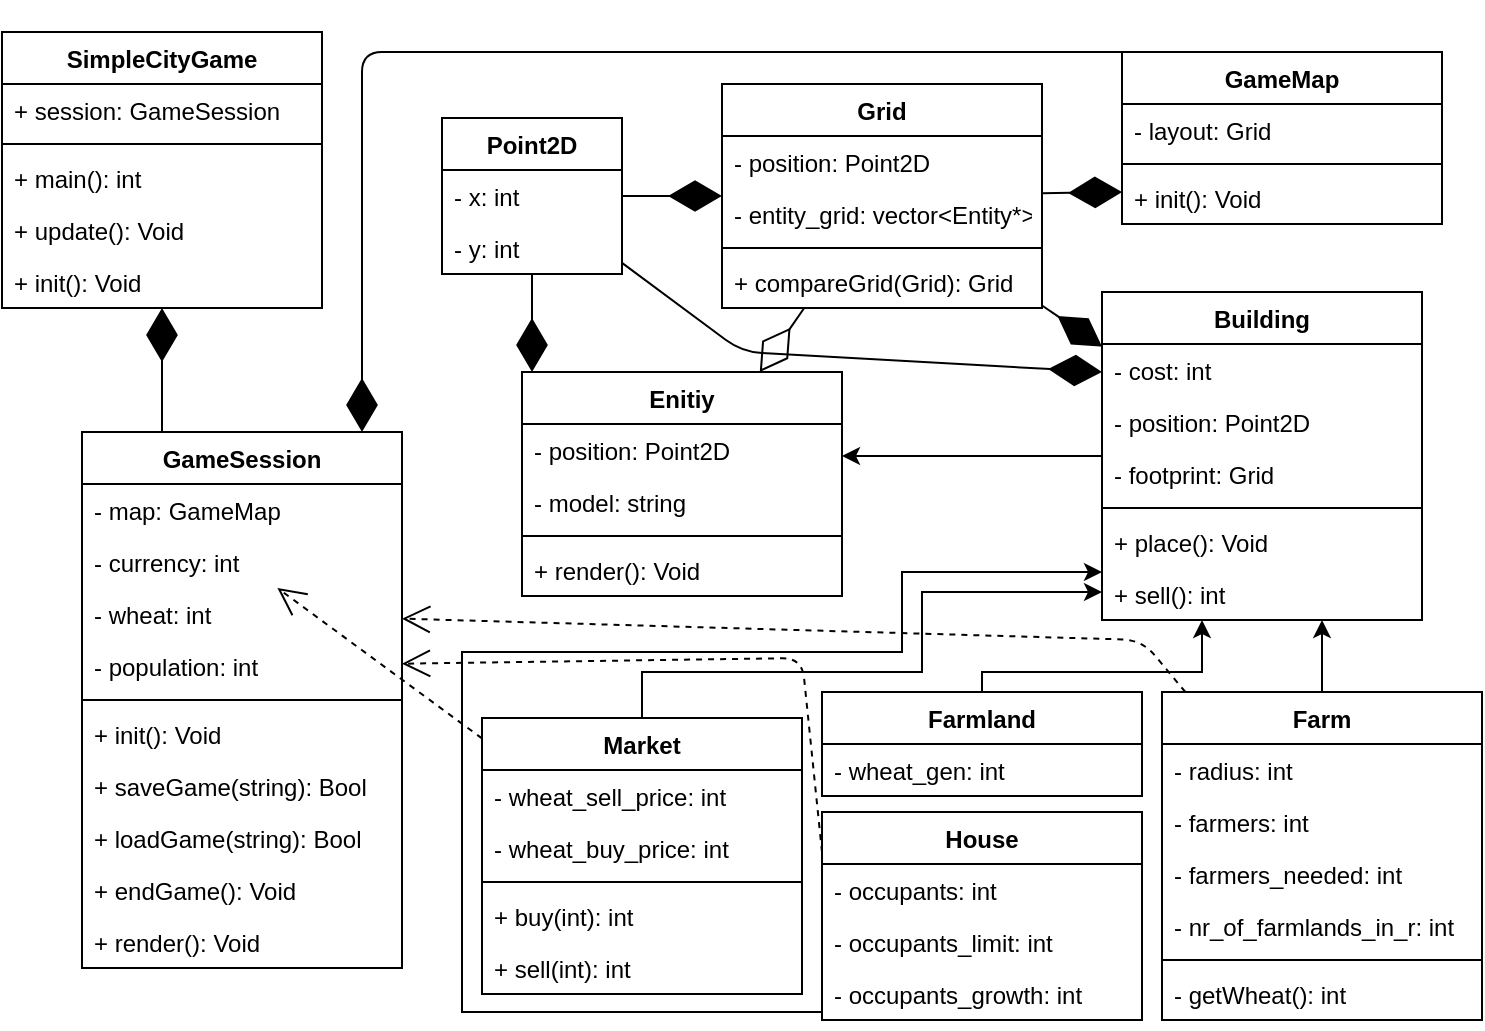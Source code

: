 <mxfile version="12.4.7" type="github"><diagram id="c_HAHPhqrUvskd76Tuz-" name="Page-1"><mxGraphModel dx="1422" dy="794" grid="1" gridSize="10" guides="1" tooltips="1" connect="1" arrows="1" fold="1" page="1" pageScale="1" pageWidth="827" pageHeight="1169" math="0" shadow="0"><root><mxCell id="0"/><mxCell id="1" parent="0"/><mxCell id="wK8G_NuXln1CJGIb8YlL-1" value="SimpleCityGame" style="swimlane;fontStyle=1;align=center;verticalAlign=top;childLayout=stackLayout;horizontal=1;startSize=26;horizontalStack=0;resizeParent=1;resizeParentMax=0;resizeLast=0;collapsible=1;marginBottom=0;" vertex="1" parent="1"><mxGeometry x="70" y="20" width="160" height="138" as="geometry"/></mxCell><mxCell id="wK8G_NuXln1CJGIb8YlL-2" value="+ session: GameSession" style="text;strokeColor=none;fillColor=none;align=left;verticalAlign=top;spacingLeft=4;spacingRight=4;overflow=hidden;rotatable=0;points=[[0,0.5],[1,0.5]];portConstraint=eastwest;" vertex="1" parent="wK8G_NuXln1CJGIb8YlL-1"><mxGeometry y="26" width="160" height="26" as="geometry"/></mxCell><mxCell id="wK8G_NuXln1CJGIb8YlL-3" value="" style="line;strokeWidth=1;fillColor=none;align=left;verticalAlign=middle;spacingTop=-1;spacingLeft=3;spacingRight=3;rotatable=0;labelPosition=right;points=[];portConstraint=eastwest;" vertex="1" parent="wK8G_NuXln1CJGIb8YlL-1"><mxGeometry y="52" width="160" height="8" as="geometry"/></mxCell><mxCell id="wK8G_NuXln1CJGIb8YlL-4" value="+ main(): int" style="text;strokeColor=none;fillColor=none;align=left;verticalAlign=top;spacingLeft=4;spacingRight=4;overflow=hidden;rotatable=0;points=[[0,0.5],[1,0.5]];portConstraint=eastwest;" vertex="1" parent="wK8G_NuXln1CJGIb8YlL-1"><mxGeometry y="60" width="160" height="26" as="geometry"/></mxCell><mxCell id="wK8G_NuXln1CJGIb8YlL-46" value="+ update(): Void" style="text;strokeColor=none;fillColor=none;align=left;verticalAlign=top;spacingLeft=4;spacingRight=4;overflow=hidden;rotatable=0;points=[[0,0.5],[1,0.5]];portConstraint=eastwest;" vertex="1" parent="wK8G_NuXln1CJGIb8YlL-1"><mxGeometry y="86" width="160" height="26" as="geometry"/></mxCell><mxCell id="wK8G_NuXln1CJGIb8YlL-47" value="+ init(): Void" style="text;strokeColor=none;fillColor=none;align=left;verticalAlign=top;spacingLeft=4;spacingRight=4;overflow=hidden;rotatable=0;points=[[0,0.5],[1,0.5]];portConstraint=eastwest;" vertex="1" parent="wK8G_NuXln1CJGIb8YlL-1"><mxGeometry y="112" width="160" height="26" as="geometry"/></mxCell><mxCell id="wK8G_NuXln1CJGIb8YlL-5" value="GameSession" style="swimlane;fontStyle=1;align=center;verticalAlign=top;childLayout=stackLayout;horizontal=1;startSize=26;horizontalStack=0;resizeParent=1;resizeParentMax=0;resizeLast=0;collapsible=1;marginBottom=0;" vertex="1" parent="1"><mxGeometry x="110" y="220" width="160" height="268" as="geometry"/></mxCell><mxCell id="wK8G_NuXln1CJGIb8YlL-6" value="- map: GameMap" style="text;strokeColor=none;fillColor=none;align=left;verticalAlign=top;spacingLeft=4;spacingRight=4;overflow=hidden;rotatable=0;points=[[0,0.5],[1,0.5]];portConstraint=eastwest;" vertex="1" parent="wK8G_NuXln1CJGIb8YlL-5"><mxGeometry y="26" width="160" height="26" as="geometry"/></mxCell><mxCell id="wK8G_NuXln1CJGIb8YlL-59" value="- currency: int" style="text;strokeColor=none;fillColor=none;align=left;verticalAlign=top;spacingLeft=4;spacingRight=4;overflow=hidden;rotatable=0;points=[[0,0.5],[1,0.5]];portConstraint=eastwest;" vertex="1" parent="wK8G_NuXln1CJGIb8YlL-5"><mxGeometry y="52" width="160" height="26" as="geometry"/></mxCell><mxCell id="wK8G_NuXln1CJGIb8YlL-97" value="- wheat: int" style="text;strokeColor=none;fillColor=none;align=left;verticalAlign=top;spacingLeft=4;spacingRight=4;overflow=hidden;rotatable=0;points=[[0,0.5],[1,0.5]];portConstraint=eastwest;" vertex="1" parent="wK8G_NuXln1CJGIb8YlL-5"><mxGeometry y="78" width="160" height="26" as="geometry"/></mxCell><mxCell id="wK8G_NuXln1CJGIb8YlL-93" value="- population: int" style="text;strokeColor=none;fillColor=none;align=left;verticalAlign=top;spacingLeft=4;spacingRight=4;overflow=hidden;rotatable=0;points=[[0,0.5],[1,0.5]];portConstraint=eastwest;" vertex="1" parent="wK8G_NuXln1CJGIb8YlL-5"><mxGeometry y="104" width="160" height="26" as="geometry"/></mxCell><mxCell id="wK8G_NuXln1CJGIb8YlL-7" value="" style="line;strokeWidth=1;fillColor=none;align=left;verticalAlign=middle;spacingTop=-1;spacingLeft=3;spacingRight=3;rotatable=0;labelPosition=right;points=[];portConstraint=eastwest;" vertex="1" parent="wK8G_NuXln1CJGIb8YlL-5"><mxGeometry y="130" width="160" height="8" as="geometry"/></mxCell><mxCell id="wK8G_NuXln1CJGIb8YlL-8" value="+ init(): Void" style="text;strokeColor=none;fillColor=none;align=left;verticalAlign=top;spacingLeft=4;spacingRight=4;overflow=hidden;rotatable=0;points=[[0,0.5],[1,0.5]];portConstraint=eastwest;" vertex="1" parent="wK8G_NuXln1CJGIb8YlL-5"><mxGeometry y="138" width="160" height="26" as="geometry"/></mxCell><mxCell id="wK8G_NuXln1CJGIb8YlL-60" value="+ saveGame(string): Bool" style="text;strokeColor=none;fillColor=none;align=left;verticalAlign=top;spacingLeft=4;spacingRight=4;overflow=hidden;rotatable=0;points=[[0,0.5],[1,0.5]];portConstraint=eastwest;" vertex="1" parent="wK8G_NuXln1CJGIb8YlL-5"><mxGeometry y="164" width="160" height="26" as="geometry"/></mxCell><mxCell id="wK8G_NuXln1CJGIb8YlL-61" value="+ loadGame(string): Bool" style="text;strokeColor=none;fillColor=none;align=left;verticalAlign=top;spacingLeft=4;spacingRight=4;overflow=hidden;rotatable=0;points=[[0,0.5],[1,0.5]];portConstraint=eastwest;" vertex="1" parent="wK8G_NuXln1CJGIb8YlL-5"><mxGeometry y="190" width="160" height="26" as="geometry"/></mxCell><mxCell id="wK8G_NuXln1CJGIb8YlL-62" value="+ endGame(): Void" style="text;strokeColor=none;fillColor=none;align=left;verticalAlign=top;spacingLeft=4;spacingRight=4;overflow=hidden;rotatable=0;points=[[0,0.5],[1,0.5]];portConstraint=eastwest;" vertex="1" parent="wK8G_NuXln1CJGIb8YlL-5"><mxGeometry y="216" width="160" height="26" as="geometry"/></mxCell><mxCell id="wK8G_NuXln1CJGIb8YlL-92" value="+ render(): Void" style="text;strokeColor=none;fillColor=none;align=left;verticalAlign=top;spacingLeft=4;spacingRight=4;overflow=hidden;rotatable=0;points=[[0,0.5],[1,0.5]];portConstraint=eastwest;" vertex="1" parent="wK8G_NuXln1CJGIb8YlL-5"><mxGeometry y="242" width="160" height="26" as="geometry"/></mxCell><mxCell id="wK8G_NuXln1CJGIb8YlL-9" value="Point2D" style="swimlane;fontStyle=1;align=center;verticalAlign=top;childLayout=stackLayout;horizontal=1;startSize=26;horizontalStack=0;resizeParent=1;resizeParentMax=0;resizeLast=0;collapsible=1;marginBottom=0;" vertex="1" parent="1"><mxGeometry x="290" y="63" width="90" height="78" as="geometry"/></mxCell><mxCell id="wK8G_NuXln1CJGIb8YlL-10" value="- x: int" style="text;strokeColor=none;fillColor=none;align=left;verticalAlign=top;spacingLeft=4;spacingRight=4;overflow=hidden;rotatable=0;points=[[0,0.5],[1,0.5]];portConstraint=eastwest;" vertex="1" parent="wK8G_NuXln1CJGIb8YlL-9"><mxGeometry y="26" width="90" height="26" as="geometry"/></mxCell><mxCell id="wK8G_NuXln1CJGIb8YlL-73" value="- y: int" style="text;strokeColor=none;fillColor=none;align=left;verticalAlign=top;spacingLeft=4;spacingRight=4;overflow=hidden;rotatable=0;points=[[0,0.5],[1,0.5]];portConstraint=eastwest;" vertex="1" parent="wK8G_NuXln1CJGIb8YlL-9"><mxGeometry y="52" width="90" height="26" as="geometry"/></mxCell><mxCell id="wK8G_NuXln1CJGIb8YlL-13" value="Grid" style="swimlane;fontStyle=1;align=center;verticalAlign=top;childLayout=stackLayout;horizontal=1;startSize=26;horizontalStack=0;resizeParent=1;resizeParentMax=0;resizeLast=0;collapsible=1;marginBottom=0;" vertex="1" parent="1"><mxGeometry x="430" y="46" width="160" height="112" as="geometry"/></mxCell><mxCell id="wK8G_NuXln1CJGIb8YlL-75" value="- position: Point2D" style="text;strokeColor=none;fillColor=none;align=left;verticalAlign=top;spacingLeft=4;spacingRight=4;overflow=hidden;rotatable=0;points=[[0,0.5],[1,0.5]];portConstraint=eastwest;" vertex="1" parent="wK8G_NuXln1CJGIb8YlL-13"><mxGeometry y="26" width="160" height="26" as="geometry"/></mxCell><mxCell id="wK8G_NuXln1CJGIb8YlL-14" value="- entity_grid: vector&lt;Entity*&gt;" style="text;strokeColor=none;fillColor=none;align=left;verticalAlign=top;spacingLeft=4;spacingRight=4;overflow=hidden;rotatable=0;points=[[0,0.5],[1,0.5]];portConstraint=eastwest;" vertex="1" parent="wK8G_NuXln1CJGIb8YlL-13"><mxGeometry y="52" width="160" height="26" as="geometry"/></mxCell><mxCell id="wK8G_NuXln1CJGIb8YlL-15" value="" style="line;strokeWidth=1;fillColor=none;align=left;verticalAlign=middle;spacingTop=-1;spacingLeft=3;spacingRight=3;rotatable=0;labelPosition=right;points=[];portConstraint=eastwest;" vertex="1" parent="wK8G_NuXln1CJGIb8YlL-13"><mxGeometry y="78" width="160" height="8" as="geometry"/></mxCell><mxCell id="wK8G_NuXln1CJGIb8YlL-16" value="+ compareGrid(Grid): Grid" style="text;strokeColor=none;fillColor=none;align=left;verticalAlign=top;spacingLeft=4;spacingRight=4;overflow=hidden;rotatable=0;points=[[0,0.5],[1,0.5]];portConstraint=eastwest;" vertex="1" parent="wK8G_NuXln1CJGIb8YlL-13"><mxGeometry y="86" width="160" height="26" as="geometry"/></mxCell><mxCell id="wK8G_NuXln1CJGIb8YlL-45" style="edgeStyle=orthogonalEdgeStyle;rounded=0;orthogonalLoop=1;jettySize=auto;html=1;" edge="1" parent="1" source="wK8G_NuXln1CJGIb8YlL-33" target="wK8G_NuXln1CJGIb8YlL-17"><mxGeometry relative="1" as="geometry"><Array as="points"><mxPoint x="300" y="510"/><mxPoint x="300" y="330"/><mxPoint x="520" y="330"/><mxPoint x="520" y="290"/></Array></mxGeometry></mxCell><mxCell id="wK8G_NuXln1CJGIb8YlL-48" style="edgeStyle=orthogonalEdgeStyle;rounded=0;orthogonalLoop=1;jettySize=auto;html=1;" edge="1" parent="1" source="wK8G_NuXln1CJGIb8YlL-17" target="wK8G_NuXln1CJGIb8YlL-21"><mxGeometry relative="1" as="geometry"><Array as="points"><mxPoint x="480" y="247"/><mxPoint x="480" y="247"/></Array></mxGeometry></mxCell><mxCell id="wK8G_NuXln1CJGIb8YlL-17" value="Building" style="swimlane;fontStyle=1;align=center;verticalAlign=top;childLayout=stackLayout;horizontal=1;startSize=26;horizontalStack=0;resizeParent=1;resizeParentMax=0;resizeLast=0;collapsible=1;marginBottom=0;" vertex="1" parent="1"><mxGeometry x="620" y="150" width="160" height="164" as="geometry"/></mxCell><mxCell id="wK8G_NuXln1CJGIb8YlL-18" value="- cost: int" style="text;strokeColor=none;fillColor=none;align=left;verticalAlign=top;spacingLeft=4;spacingRight=4;overflow=hidden;rotatable=0;points=[[0,0.5],[1,0.5]];portConstraint=eastwest;" vertex="1" parent="wK8G_NuXln1CJGIb8YlL-17"><mxGeometry y="26" width="160" height="26" as="geometry"/></mxCell><mxCell id="wK8G_NuXln1CJGIb8YlL-85" value="- position: Point2D" style="text;strokeColor=none;fillColor=none;align=left;verticalAlign=top;spacingLeft=4;spacingRight=4;overflow=hidden;rotatable=0;points=[[0,0.5],[1,0.5]];portConstraint=eastwest;" vertex="1" parent="wK8G_NuXln1CJGIb8YlL-17"><mxGeometry y="52" width="160" height="26" as="geometry"/></mxCell><mxCell id="wK8G_NuXln1CJGIb8YlL-88" value="- footprint: Grid" style="text;strokeColor=none;fillColor=none;align=left;verticalAlign=top;spacingLeft=4;spacingRight=4;overflow=hidden;rotatable=0;points=[[0,0.5],[1,0.5]];portConstraint=eastwest;" vertex="1" parent="wK8G_NuXln1CJGIb8YlL-17"><mxGeometry y="78" width="160" height="26" as="geometry"/></mxCell><mxCell id="wK8G_NuXln1CJGIb8YlL-19" value="" style="line;strokeWidth=1;fillColor=none;align=left;verticalAlign=middle;spacingTop=-1;spacingLeft=3;spacingRight=3;rotatable=0;labelPosition=right;points=[];portConstraint=eastwest;" vertex="1" parent="wK8G_NuXln1CJGIb8YlL-17"><mxGeometry y="104" width="160" height="8" as="geometry"/></mxCell><mxCell id="wK8G_NuXln1CJGIb8YlL-20" value="+ place(): Void" style="text;strokeColor=none;fillColor=none;align=left;verticalAlign=top;spacingLeft=4;spacingRight=4;overflow=hidden;rotatable=0;points=[[0,0.5],[1,0.5]];portConstraint=eastwest;" vertex="1" parent="wK8G_NuXln1CJGIb8YlL-17"><mxGeometry y="112" width="160" height="26" as="geometry"/></mxCell><mxCell id="wK8G_NuXln1CJGIb8YlL-63" value="+ sell(): int" style="text;strokeColor=none;fillColor=none;align=left;verticalAlign=top;spacingLeft=4;spacingRight=4;overflow=hidden;rotatable=0;points=[[0,0.5],[1,0.5]];portConstraint=eastwest;" vertex="1" parent="wK8G_NuXln1CJGIb8YlL-17"><mxGeometry y="138" width="160" height="26" as="geometry"/></mxCell><mxCell id="wK8G_NuXln1CJGIb8YlL-21" value="Enitiy" style="swimlane;fontStyle=1;align=center;verticalAlign=top;childLayout=stackLayout;horizontal=1;startSize=26;horizontalStack=0;resizeParent=1;resizeParentMax=0;resizeLast=0;collapsible=1;marginBottom=0;" vertex="1" parent="1"><mxGeometry x="330" y="190" width="160" height="112" as="geometry"/></mxCell><mxCell id="wK8G_NuXln1CJGIb8YlL-22" value="- position: Point2D" style="text;strokeColor=none;fillColor=none;align=left;verticalAlign=top;spacingLeft=4;spacingRight=4;overflow=hidden;rotatable=0;points=[[0,0.5],[1,0.5]];portConstraint=eastwest;" vertex="1" parent="wK8G_NuXln1CJGIb8YlL-21"><mxGeometry y="26" width="160" height="26" as="geometry"/></mxCell><mxCell id="wK8G_NuXln1CJGIb8YlL-49" value="- model: string" style="text;strokeColor=none;fillColor=none;align=left;verticalAlign=top;spacingLeft=4;spacingRight=4;overflow=hidden;rotatable=0;points=[[0,0.5],[1,0.5]];portConstraint=eastwest;" vertex="1" parent="wK8G_NuXln1CJGIb8YlL-21"><mxGeometry y="52" width="160" height="26" as="geometry"/></mxCell><mxCell id="wK8G_NuXln1CJGIb8YlL-23" value="" style="line;strokeWidth=1;fillColor=none;align=left;verticalAlign=middle;spacingTop=-1;spacingLeft=3;spacingRight=3;rotatable=0;labelPosition=right;points=[];portConstraint=eastwest;" vertex="1" parent="wK8G_NuXln1CJGIb8YlL-21"><mxGeometry y="78" width="160" height="8" as="geometry"/></mxCell><mxCell id="wK8G_NuXln1CJGIb8YlL-24" value="+ render(): Void" style="text;strokeColor=none;fillColor=none;align=left;verticalAlign=top;spacingLeft=4;spacingRight=4;overflow=hidden;rotatable=0;points=[[0,0.5],[1,0.5]];portConstraint=eastwest;" vertex="1" parent="wK8G_NuXln1CJGIb8YlL-21"><mxGeometry y="86" width="160" height="26" as="geometry"/></mxCell><mxCell id="wK8G_NuXln1CJGIb8YlL-43" style="edgeStyle=orthogonalEdgeStyle;rounded=0;orthogonalLoop=1;jettySize=auto;html=1;" edge="1" parent="1" source="wK8G_NuXln1CJGIb8YlL-25" target="wK8G_NuXln1CJGIb8YlL-17"><mxGeometry relative="1" as="geometry"><Array as="points"><mxPoint x="560" y="340"/><mxPoint x="670" y="340"/></Array></mxGeometry></mxCell><mxCell id="wK8G_NuXln1CJGIb8YlL-25" value="Farmland" style="swimlane;fontStyle=1;align=center;verticalAlign=top;childLayout=stackLayout;horizontal=1;startSize=26;horizontalStack=0;resizeParent=1;resizeParentMax=0;resizeLast=0;collapsible=1;marginBottom=0;" vertex="1" parent="1"><mxGeometry x="480" y="350" width="160" height="52" as="geometry"/></mxCell><mxCell id="wK8G_NuXln1CJGIb8YlL-26" value="- wheat_gen: int" style="text;strokeColor=none;fillColor=none;align=left;verticalAlign=top;spacingLeft=4;spacingRight=4;overflow=hidden;rotatable=0;points=[[0,0.5],[1,0.5]];portConstraint=eastwest;" vertex="1" parent="wK8G_NuXln1CJGIb8YlL-25"><mxGeometry y="26" width="160" height="26" as="geometry"/></mxCell><mxCell id="wK8G_NuXln1CJGIb8YlL-44" style="edgeStyle=orthogonalEdgeStyle;rounded=0;orthogonalLoop=1;jettySize=auto;html=1;" edge="1" parent="1" source="wK8G_NuXln1CJGIb8YlL-29" target="wK8G_NuXln1CJGIb8YlL-17"><mxGeometry relative="1" as="geometry"><Array as="points"><mxPoint x="730" y="270"/><mxPoint x="730" y="270"/></Array></mxGeometry></mxCell><mxCell id="wK8G_NuXln1CJGIb8YlL-29" value="Farm" style="swimlane;fontStyle=1;align=center;verticalAlign=top;childLayout=stackLayout;horizontal=1;startSize=26;horizontalStack=0;resizeParent=1;resizeParentMax=0;resizeLast=0;collapsible=1;marginBottom=0;" vertex="1" parent="1"><mxGeometry x="650" y="350" width="160" height="164" as="geometry"/></mxCell><mxCell id="wK8G_NuXln1CJGIb8YlL-72" value="- radius: int" style="text;strokeColor=none;fillColor=none;align=left;verticalAlign=top;spacingLeft=4;spacingRight=4;overflow=hidden;rotatable=0;points=[[0,0.5],[1,0.5]];portConstraint=eastwest;" vertex="1" parent="wK8G_NuXln1CJGIb8YlL-29"><mxGeometry y="26" width="160" height="26" as="geometry"/></mxCell><mxCell id="wK8G_NuXln1CJGIb8YlL-83" value="- farmers: int" style="text;strokeColor=none;fillColor=none;align=left;verticalAlign=top;spacingLeft=4;spacingRight=4;overflow=hidden;rotatable=0;points=[[0,0.5],[1,0.5]];portConstraint=eastwest;" vertex="1" parent="wK8G_NuXln1CJGIb8YlL-29"><mxGeometry y="52" width="160" height="26" as="geometry"/></mxCell><mxCell id="wK8G_NuXln1CJGIb8YlL-84" value="- farmers_needed: int" style="text;strokeColor=none;fillColor=none;align=left;verticalAlign=top;spacingLeft=4;spacingRight=4;overflow=hidden;rotatable=0;points=[[0,0.5],[1,0.5]];portConstraint=eastwest;" vertex="1" parent="wK8G_NuXln1CJGIb8YlL-29"><mxGeometry y="78" width="160" height="26" as="geometry"/></mxCell><mxCell id="wK8G_NuXln1CJGIb8YlL-30" value="- nr_of_farmlands_in_r: int" style="text;strokeColor=none;fillColor=none;align=left;verticalAlign=top;spacingLeft=4;spacingRight=4;overflow=hidden;rotatable=0;points=[[0,0.5],[1,0.5]];portConstraint=eastwest;" vertex="1" parent="wK8G_NuXln1CJGIb8YlL-29"><mxGeometry y="104" width="160" height="26" as="geometry"/></mxCell><mxCell id="wK8G_NuXln1CJGIb8YlL-31" value="" style="line;strokeWidth=1;fillColor=none;align=left;verticalAlign=middle;spacingTop=-1;spacingLeft=3;spacingRight=3;rotatable=0;labelPosition=right;points=[];portConstraint=eastwest;" vertex="1" parent="wK8G_NuXln1CJGIb8YlL-29"><mxGeometry y="130" width="160" height="8" as="geometry"/></mxCell><mxCell id="wK8G_NuXln1CJGIb8YlL-32" value="- getWheat(): int" style="text;strokeColor=none;fillColor=none;align=left;verticalAlign=top;spacingLeft=4;spacingRight=4;overflow=hidden;rotatable=0;points=[[0,0.5],[1,0.5]];portConstraint=eastwest;" vertex="1" parent="wK8G_NuXln1CJGIb8YlL-29"><mxGeometry y="138" width="160" height="26" as="geometry"/></mxCell><mxCell id="wK8G_NuXln1CJGIb8YlL-33" value="House" style="swimlane;fontStyle=1;align=center;verticalAlign=top;childLayout=stackLayout;horizontal=1;startSize=26;horizontalStack=0;resizeParent=1;resizeParentMax=0;resizeLast=0;collapsible=1;marginBottom=0;" vertex="1" parent="1"><mxGeometry x="480" y="410" width="160" height="104" as="geometry"/></mxCell><mxCell id="wK8G_NuXln1CJGIb8YlL-34" value="- occupants: int" style="text;strokeColor=none;fillColor=none;align=left;verticalAlign=top;spacingLeft=4;spacingRight=4;overflow=hidden;rotatable=0;points=[[0,0.5],[1,0.5]];portConstraint=eastwest;" vertex="1" parent="wK8G_NuXln1CJGIb8YlL-33"><mxGeometry y="26" width="160" height="26" as="geometry"/></mxCell><mxCell id="wK8G_NuXln1CJGIb8YlL-64" value="- occupants_limit: int" style="text;strokeColor=none;fillColor=none;align=left;verticalAlign=top;spacingLeft=4;spacingRight=4;overflow=hidden;rotatable=0;points=[[0,0.5],[1,0.5]];portConstraint=eastwest;" vertex="1" parent="wK8G_NuXln1CJGIb8YlL-33"><mxGeometry y="52" width="160" height="26" as="geometry"/></mxCell><mxCell id="wK8G_NuXln1CJGIb8YlL-65" value="- occupants_growth: int" style="text;strokeColor=none;fillColor=none;align=left;verticalAlign=top;spacingLeft=4;spacingRight=4;overflow=hidden;rotatable=0;points=[[0,0.5],[1,0.5]];portConstraint=eastwest;" vertex="1" parent="wK8G_NuXln1CJGIb8YlL-33"><mxGeometry y="78" width="160" height="26" as="geometry"/></mxCell><mxCell id="wK8G_NuXln1CJGIb8YlL-42" style="edgeStyle=orthogonalEdgeStyle;rounded=0;orthogonalLoop=1;jettySize=auto;html=1;" edge="1" parent="1" source="wK8G_NuXln1CJGIb8YlL-37" target="wK8G_NuXln1CJGIb8YlL-17"><mxGeometry relative="1" as="geometry"><Array as="points"><mxPoint x="390" y="340"/><mxPoint x="530" y="340"/><mxPoint x="530" y="300"/></Array></mxGeometry></mxCell><mxCell id="wK8G_NuXln1CJGIb8YlL-37" value="Market" style="swimlane;fontStyle=1;align=center;verticalAlign=top;childLayout=stackLayout;horizontal=1;startSize=26;horizontalStack=0;resizeParent=1;resizeParentMax=0;resizeLast=0;collapsible=1;marginBottom=0;" vertex="1" parent="1"><mxGeometry x="310" y="363" width="160" height="138" as="geometry"/></mxCell><mxCell id="wK8G_NuXln1CJGIb8YlL-38" value="- wheat_sell_price: int" style="text;strokeColor=none;fillColor=none;align=left;verticalAlign=top;spacingLeft=4;spacingRight=4;overflow=hidden;rotatable=0;points=[[0,0.5],[1,0.5]];portConstraint=eastwest;" vertex="1" parent="wK8G_NuXln1CJGIb8YlL-37"><mxGeometry y="26" width="160" height="26" as="geometry"/></mxCell><mxCell id="wK8G_NuXln1CJGIb8YlL-66" value="- wheat_buy_price: int" style="text;strokeColor=none;fillColor=none;align=left;verticalAlign=top;spacingLeft=4;spacingRight=4;overflow=hidden;rotatable=0;points=[[0,0.5],[1,0.5]];portConstraint=eastwest;" vertex="1" parent="wK8G_NuXln1CJGIb8YlL-37"><mxGeometry y="52" width="160" height="26" as="geometry"/></mxCell><mxCell id="wK8G_NuXln1CJGIb8YlL-39" value="" style="line;strokeWidth=1;fillColor=none;align=left;verticalAlign=middle;spacingTop=-1;spacingLeft=3;spacingRight=3;rotatable=0;labelPosition=right;points=[];portConstraint=eastwest;" vertex="1" parent="wK8G_NuXln1CJGIb8YlL-37"><mxGeometry y="78" width="160" height="8" as="geometry"/></mxCell><mxCell id="wK8G_NuXln1CJGIb8YlL-67" value="+ buy(int): int" style="text;strokeColor=none;fillColor=none;align=left;verticalAlign=top;spacingLeft=4;spacingRight=4;overflow=hidden;rotatable=0;points=[[0,0.5],[1,0.5]];portConstraint=eastwest;" vertex="1" parent="wK8G_NuXln1CJGIb8YlL-37"><mxGeometry y="86" width="160" height="26" as="geometry"/></mxCell><mxCell id="wK8G_NuXln1CJGIb8YlL-40" value="+ sell(int): int" style="text;strokeColor=none;fillColor=none;align=left;verticalAlign=top;spacingLeft=4;spacingRight=4;overflow=hidden;rotatable=0;points=[[0,0.5],[1,0.5]];portConstraint=eastwest;" vertex="1" parent="wK8G_NuXln1CJGIb8YlL-37"><mxGeometry y="112" width="160" height="26" as="geometry"/></mxCell><mxCell id="wK8G_NuXln1CJGIb8YlL-55" value="GameMap" style="swimlane;fontStyle=1;align=center;verticalAlign=top;childLayout=stackLayout;horizontal=1;startSize=26;horizontalStack=0;resizeParent=1;resizeParentMax=0;resizeLast=0;collapsible=1;marginBottom=0;" vertex="1" parent="1"><mxGeometry x="630" y="30" width="160" height="86" as="geometry"/></mxCell><mxCell id="wK8G_NuXln1CJGIb8YlL-56" value="- layout: Grid" style="text;strokeColor=none;fillColor=none;align=left;verticalAlign=top;spacingLeft=4;spacingRight=4;overflow=hidden;rotatable=0;points=[[0,0.5],[1,0.5]];portConstraint=eastwest;" vertex="1" parent="wK8G_NuXln1CJGIb8YlL-55"><mxGeometry y="26" width="160" height="26" as="geometry"/></mxCell><mxCell id="wK8G_NuXln1CJGIb8YlL-57" value="" style="line;strokeWidth=1;fillColor=none;align=left;verticalAlign=middle;spacingTop=-1;spacingLeft=3;spacingRight=3;rotatable=0;labelPosition=right;points=[];portConstraint=eastwest;" vertex="1" parent="wK8G_NuXln1CJGIb8YlL-55"><mxGeometry y="52" width="160" height="8" as="geometry"/></mxCell><mxCell id="wK8G_NuXln1CJGIb8YlL-58" value="+ init(): Void" style="text;strokeColor=none;fillColor=none;align=left;verticalAlign=top;spacingLeft=4;spacingRight=4;overflow=hidden;rotatable=0;points=[[0,0.5],[1,0.5]];portConstraint=eastwest;" vertex="1" parent="wK8G_NuXln1CJGIb8YlL-55"><mxGeometry y="60" width="160" height="26" as="geometry"/></mxCell><mxCell id="wK8G_NuXln1CJGIb8YlL-74" value="" style="endArrow=diamondThin;endFill=1;endSize=24;html=1;" edge="1" parent="1" source="wK8G_NuXln1CJGIb8YlL-9" target="wK8G_NuXln1CJGIb8YlL-21"><mxGeometry width="160" relative="1" as="geometry"><mxPoint x="60" y="510" as="sourcePoint"/><mxPoint x="220" y="510" as="targetPoint"/><Array as="points"><mxPoint x="335" y="190"/></Array></mxGeometry></mxCell><mxCell id="wK8G_NuXln1CJGIb8YlL-78" value="" style="endArrow=diamondThin;endFill=0;endSize=24;html=1;" edge="1" parent="1" source="wK8G_NuXln1CJGIb8YlL-13" target="wK8G_NuXln1CJGIb8YlL-21"><mxGeometry width="160" relative="1" as="geometry"><mxPoint x="70" y="540" as="sourcePoint"/><mxPoint x="230" y="540" as="targetPoint"/></mxGeometry></mxCell><mxCell id="wK8G_NuXln1CJGIb8YlL-79" value="" style="endArrow=diamondThin;endFill=1;endSize=24;html=1;" edge="1" parent="1" source="wK8G_NuXln1CJGIb8YlL-9" target="wK8G_NuXln1CJGIb8YlL-13"><mxGeometry width="160" relative="1" as="geometry"><mxPoint x="70" y="540" as="sourcePoint"/><mxPoint x="230" y="540" as="targetPoint"/></mxGeometry></mxCell><mxCell id="wK8G_NuXln1CJGIb8YlL-80" value="" style="endArrow=diamondThin;endFill=1;endSize=24;html=1;" edge="1" parent="1" source="wK8G_NuXln1CJGIb8YlL-55" target="wK8G_NuXln1CJGIb8YlL-5"><mxGeometry width="160" relative="1" as="geometry"><mxPoint x="70" y="540" as="sourcePoint"/><mxPoint x="230" y="540" as="targetPoint"/><Array as="points"><mxPoint x="630" y="30"/><mxPoint x="250" y="30"/><mxPoint x="250" y="220"/></Array></mxGeometry></mxCell><mxCell id="wK8G_NuXln1CJGIb8YlL-81" value="" style="endArrow=diamondThin;endFill=1;endSize=24;html=1;" edge="1" parent="1" source="wK8G_NuXln1CJGIb8YlL-13" target="wK8G_NuXln1CJGIb8YlL-55"><mxGeometry width="160" relative="1" as="geometry"><mxPoint x="70" y="540" as="sourcePoint"/><mxPoint x="230" y="540" as="targetPoint"/><Array as="points"><mxPoint x="630" y="100"/></Array></mxGeometry></mxCell><mxCell id="wK8G_NuXln1CJGIb8YlL-86" value="" style="endArrow=diamondThin;endFill=1;endSize=24;html=1;" edge="1" parent="1" source="wK8G_NuXln1CJGIb8YlL-9" target="wK8G_NuXln1CJGIb8YlL-17"><mxGeometry width="160" relative="1" as="geometry"><mxPoint x="70" y="540" as="sourcePoint"/><mxPoint x="230" y="540" as="targetPoint"/><Array as="points"><mxPoint x="440" y="180"/><mxPoint x="620" y="190"/></Array></mxGeometry></mxCell><mxCell id="wK8G_NuXln1CJGIb8YlL-89" value="" style="endArrow=diamondThin;endFill=1;endSize=24;html=1;" edge="1" parent="1" source="wK8G_NuXln1CJGIb8YlL-13" target="wK8G_NuXln1CJGIb8YlL-17"><mxGeometry width="160" relative="1" as="geometry"><mxPoint x="70" y="540" as="sourcePoint"/><mxPoint x="230" y="540" as="targetPoint"/></mxGeometry></mxCell><mxCell id="wK8G_NuXln1CJGIb8YlL-90" value="" style="endArrow=diamondThin;endFill=1;endSize=24;html=1;" edge="1" parent="1" source="wK8G_NuXln1CJGIb8YlL-5" target="wK8G_NuXln1CJGIb8YlL-1"><mxGeometry width="160" relative="1" as="geometry"><mxPoint x="70" y="540" as="sourcePoint"/><mxPoint x="230" y="540" as="targetPoint"/><Array as="points"><mxPoint x="150" y="220"/></Array></mxGeometry></mxCell><mxCell id="wK8G_NuXln1CJGIb8YlL-94" value="" style="endArrow=open;endSize=12;dashed=1;html=1;" edge="1" parent="1" source="wK8G_NuXln1CJGIb8YlL-33" target="wK8G_NuXln1CJGIb8YlL-93"><mxGeometry width="160" relative="1" as="geometry"><mxPoint x="70" y="540" as="sourcePoint"/><mxPoint x="230" y="540" as="targetPoint"/><Array as="points"><mxPoint x="480" y="430"/><mxPoint x="470" y="333"/></Array></mxGeometry></mxCell><mxCell id="wK8G_NuXln1CJGIb8YlL-95" value="" style="endArrow=open;endSize=12;dashed=1;html=1;" edge="1" parent="1" source="wK8G_NuXln1CJGIb8YlL-37" target="wK8G_NuXln1CJGIb8YlL-59"><mxGeometry width="160" relative="1" as="geometry"><mxPoint x="70" y="540" as="sourcePoint"/><mxPoint x="230" y="540" as="targetPoint"/><Array as="points"/></mxGeometry></mxCell><mxCell id="wK8G_NuXln1CJGIb8YlL-96" value="" style="endArrow=open;endSize=12;dashed=1;html=1;" edge="1" parent="1" source="wK8G_NuXln1CJGIb8YlL-29" target="wK8G_NuXln1CJGIb8YlL-97"><mxGeometry x="0.374" y="223" width="160" relative="1" as="geometry"><mxPoint x="70" y="540" as="sourcePoint"/><mxPoint x="420" y="550" as="targetPoint"/><Array as="points"><mxPoint x="640" y="324"/></Array><mxPoint as="offset"/></mxGeometry></mxCell></root></mxGraphModel></diagram></mxfile>